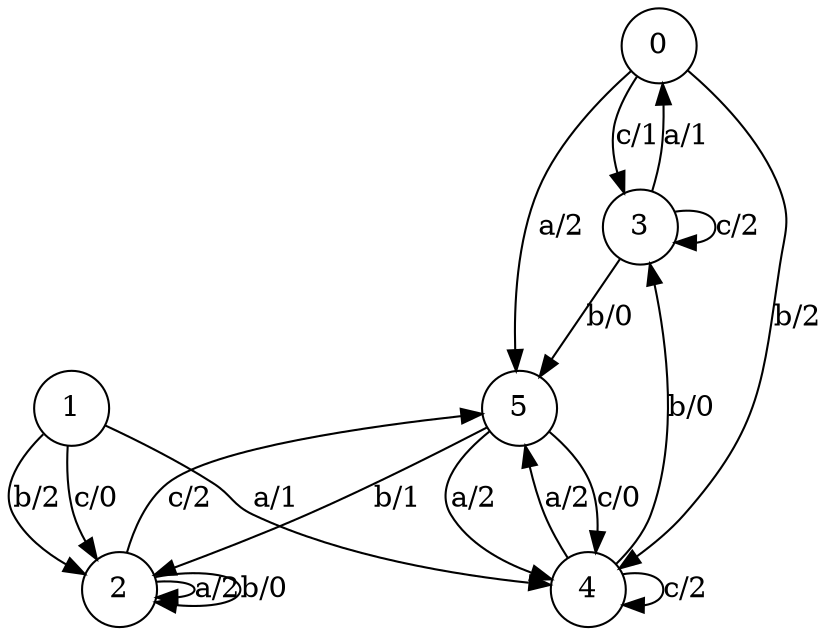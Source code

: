 digraph fsm{
	s_0 [label="0" shape="circle"]
	s_1 [label="1" shape="circle"]
	s_2 [label="2" shape="circle"]
	s_3 [label="3" shape="circle"]
	s_4 [label="4" shape="circle"]
	s_5 [label="5" shape="circle"]
	
	s_3 -> s_5[label="b/0"]
	
	s_5 -> s_4[label="a/2"]
	
	s_4 -> s_5[label="a/2"]
	
	s_2 -> s_5[label="c/2"]
	
	s_1 -> s_2[label="c/0"]
	
	s_4 -> s_4[label="c/2"]
	
	s_0 -> s_3[label="c/1"]
	
	s_0 -> s_5[label="a/2"]
	
	s_0 -> s_4[label="b/2"]
	
	s_2 -> s_2[label="a/2"]
	
	s_1 -> s_4[label="a/1"]
	
	s_4 -> s_3[label="b/0"]
	
	s_1 -> s_2[label="b/2"]
	
	s_3 -> s_0[label="a/1"]
	
	s_5 -> s_2[label="b/1"]
	
	s_2 -> s_2[label="b/0"]
	
	s_5 -> s_4[label="c/0"]
	
	s_3 -> s_3[label="c/2"]
}